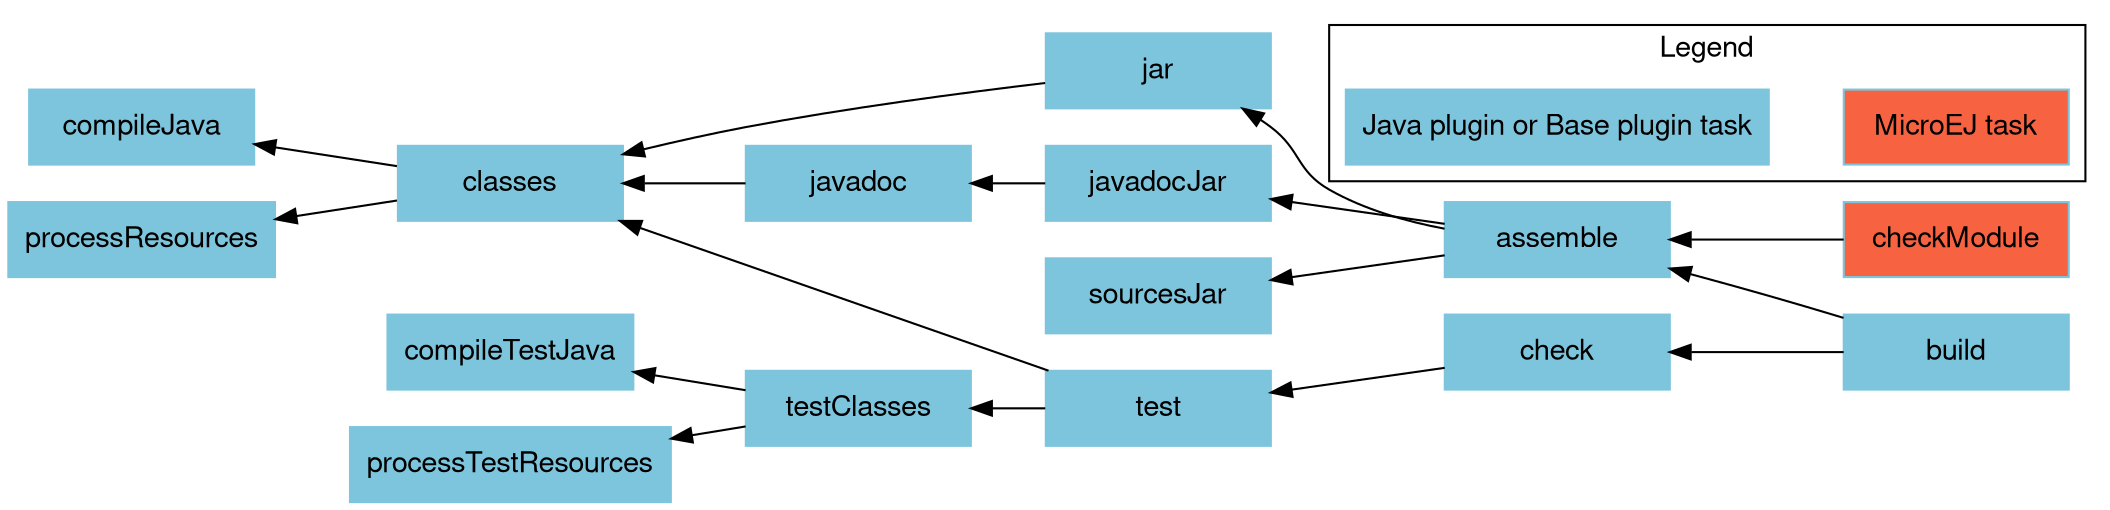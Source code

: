 digraph mygraph {
    rankdir="RL";
    bgcolor="transparent"
    fontname="Helvetica,Arial,sans-serif"
    node [
        shape = box
        width = 1.5
        color = "#7dc5dc"
        style = filled
        fontname="Helvetica,Arial,sans-serif"
    ]
    edge [fontname="Helvetica,Arial,sans-serif"]
    "checkModule" [fillcolor = "#f76241"]
    "build" -> "check"
    "build" -> "assemble"
    "assemble" -> "jar"
    "assemble" -> "javadocJar"
    "assemble" -> "sourcesJar"
    "jar" -> "classes"
    "classes" -> "compileJava"
    "classes" -> "processResources"
    "javadocJar" -> "javadoc"
    "javadoc" -> "classes"
    "check" -> "test"
    "test" -> "classes"
    "test" -> "testClasses"
    "testClasses" -> "compileTestJava"
    "testClasses" -> "processTestResources"
    "checkModule" -> "assemble"

    subgraph cluster_legend {
        label="Legend";
        microej [fillcolor="#f76241" label="MicroEJ task"];
        java [fillcolor="#7dc5dc" label="Java plugin or Base plugin task"];
        microej -> java [style=invis];
        java -> microej [style=invis];
    }
}
